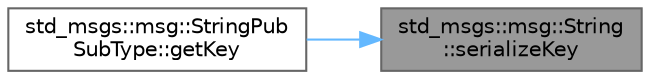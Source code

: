digraph "std_msgs::msg::String::serializeKey"
{
 // INTERACTIVE_SVG=YES
 // LATEX_PDF_SIZE
  bgcolor="transparent";
  edge [fontname=Helvetica,fontsize=10,labelfontname=Helvetica,labelfontsize=10];
  node [fontname=Helvetica,fontsize=10,shape=box,height=0.2,width=0.4];
  rankdir="RL";
  Node1 [id="Node000001",label="std_msgs::msg::String\l::serializeKey",height=0.2,width=0.4,color="gray40", fillcolor="grey60", style="filled", fontcolor="black",tooltip="This function serializes the key members of an object using CDR serialization."];
  Node1 -> Node2 [id="edge1_Node000001_Node000002",dir="back",color="steelblue1",style="solid",tooltip=" "];
  Node2 [id="Node000002",label="std_msgs::msg::StringPub\lSubType::getKey",height=0.2,width=0.4,color="grey40", fillcolor="white", style="filled",URL="$d4/d50/classstd__msgs_1_1msg_1_1StringPubSubType.html#a83c269d5d9d890a90f05422569cf58de",tooltip=" "];
}
